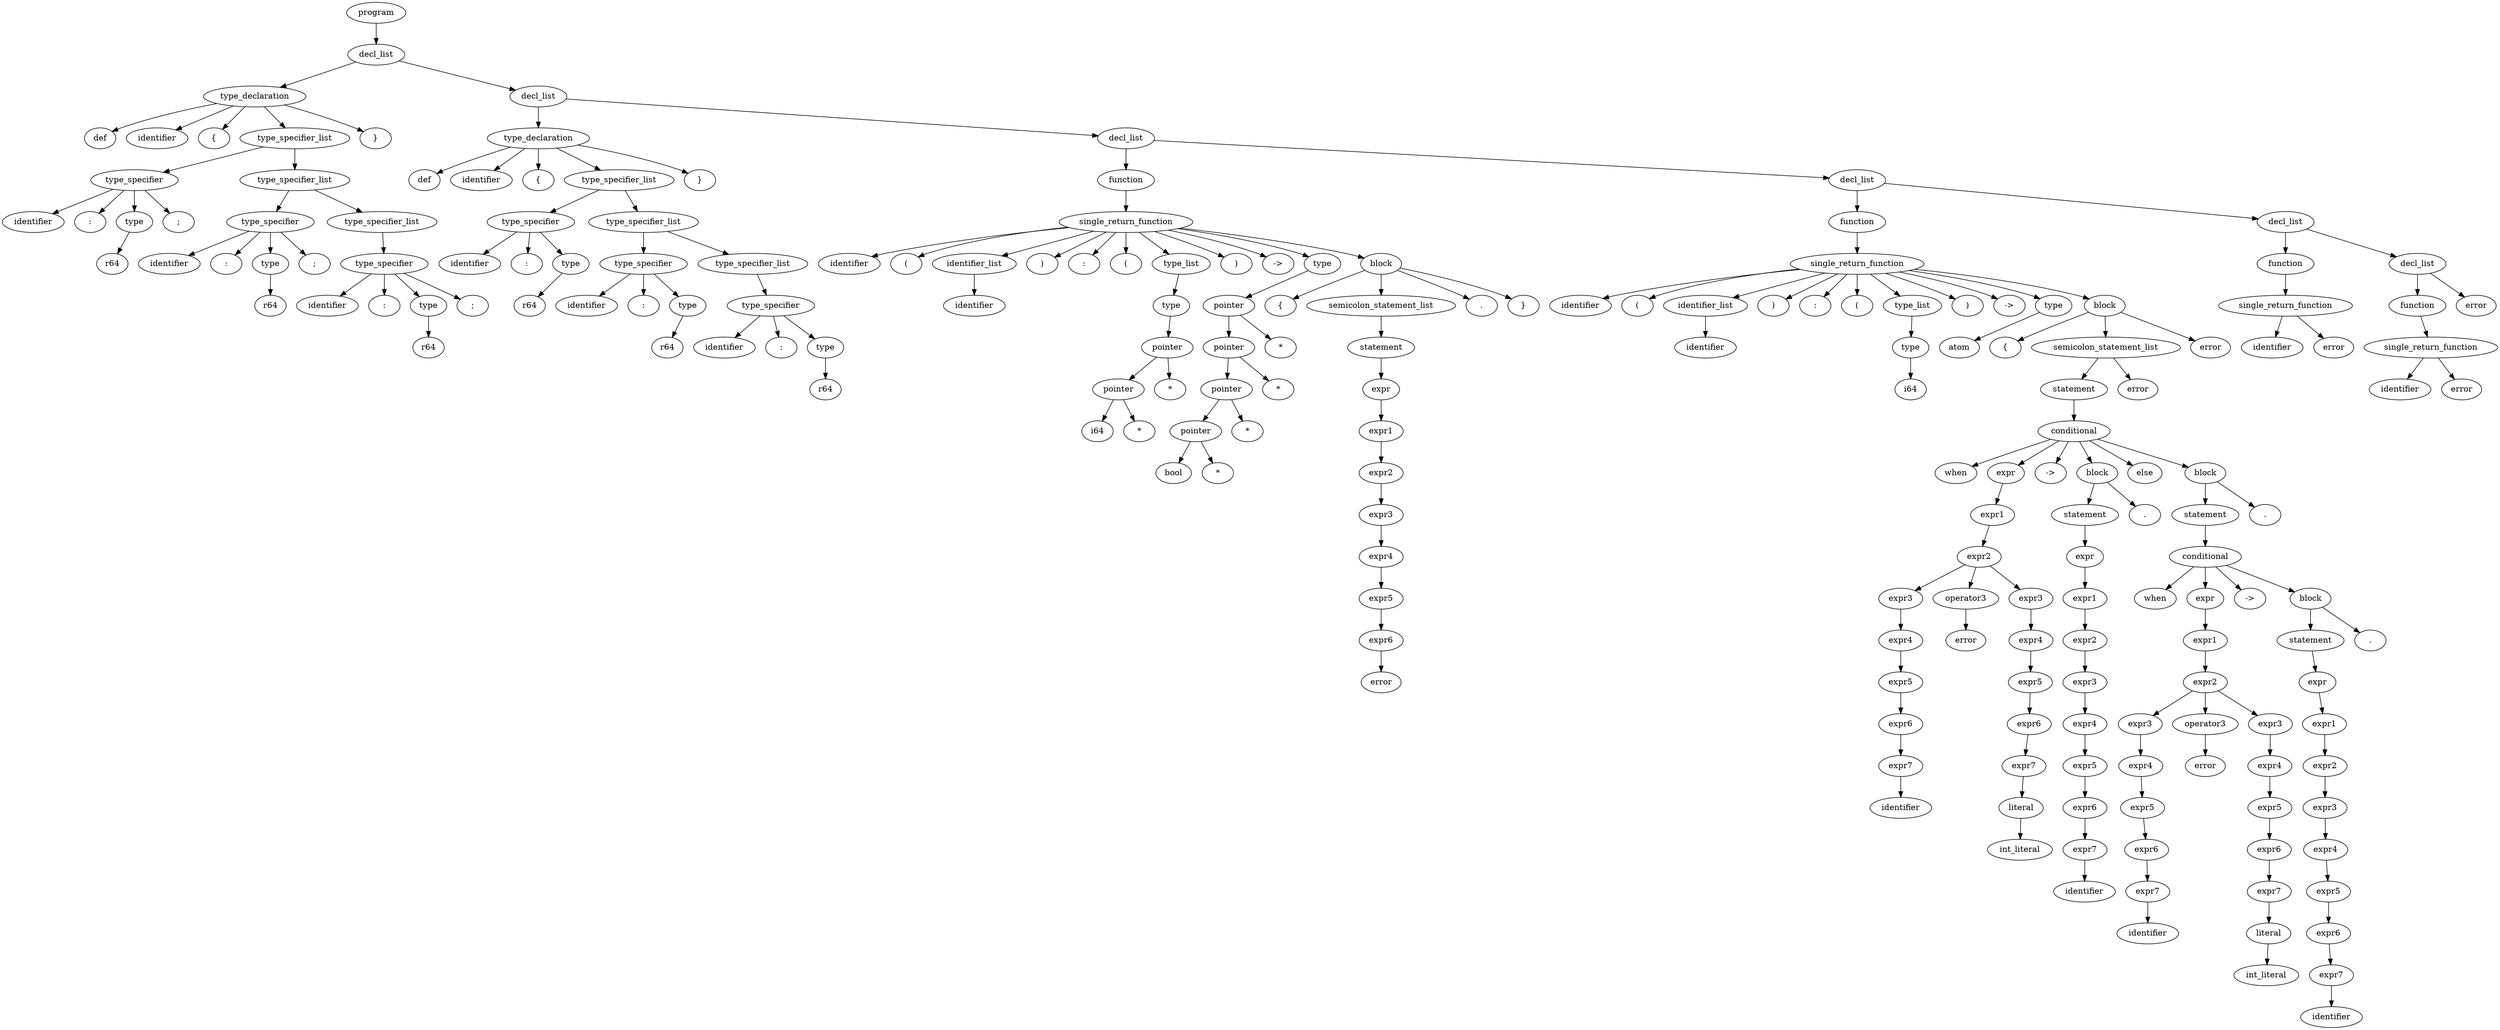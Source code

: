 digraph ast
{
	node1 [label="program"];
	node1 -> node2;
	node2 [label="decl_list"];
	node2 -> node3;
	node3 [label="type_declaration"];
	node3 -> node4;
	node4 [label="def"];
	node3 -> node5;
	node5 [label="identifier"];
	node3 -> node6;
	node6 [label="{"];
	node3 -> node7;
	node7 [label="type_specifier_list"];
	node7 -> node8;
	node8 [label="type_specifier"];
	node8 -> node9;
	node9 [label="identifier"];
	node8 -> node10;
	node10 [label=":"];
	node8 -> node11;
	node11 [label="type"];
	node11 -> node12;
	node12 [label="r64"];
	node8 -> node13;
	node13 [label=";"];
	node7 -> node14;
	node14 [label="type_specifier_list"];
	node14 -> node15;
	node15 [label="type_specifier"];
	node15 -> node16;
	node16 [label="identifier"];
	node15 -> node17;
	node17 [label=":"];
	node15 -> node18;
	node18 [label="type"];
	node18 -> node19;
	node19 [label="r64"];
	node15 -> node20;
	node20 [label=";"];
	node14 -> node21;
	node21 [label="type_specifier_list"];
	node21 -> node22;
	node22 [label="type_specifier"];
	node22 -> node23;
	node23 [label="identifier"];
	node22 -> node24;
	node24 [label=":"];
	node22 -> node25;
	node25 [label="type"];
	node25 -> node26;
	node26 [label="r64"];
	node22 -> node27;
	node27 [label=";"];
	node3 -> node28;
	node28 [label="}"];
	node2 -> node29;
	node29 [label="decl_list"];
	node29 -> node30;
	node30 [label="type_declaration"];
	node30 -> node31;
	node31 [label="def"];
	node30 -> node32;
	node32 [label="identifier"];
	node30 -> node33;
	node33 [label="{"];
	node30 -> node34;
	node34 [label="type_specifier_list"];
	node34 -> node35;
	node35 [label="type_specifier"];
	node35 -> node36;
	node36 [label="identifier"];
	node35 -> node37;
	node37 [label=":"];
	node35 -> node38;
	node38 [label="type"];
	node38 -> node39;
	node39 [label="r64"];
	node34 -> node40;
	node40 [label="type_specifier_list"];
	node40 -> node41;
	node41 [label="type_specifier"];
	node41 -> node42;
	node42 [label="identifier"];
	node41 -> node43;
	node43 [label=":"];
	node41 -> node44;
	node44 [label="type"];
	node44 -> node45;
	node45 [label="r64"];
	node40 -> node46;
	node46 [label="type_specifier_list"];
	node46 -> node47;
	node47 [label="type_specifier"];
	node47 -> node48;
	node48 [label="identifier"];
	node47 -> node49;
	node49 [label=":"];
	node47 -> node50;
	node50 [label="type"];
	node50 -> node51;
	node51 [label="r64"];
	node30 -> node52;
	node52 [label="}"];
	node29 -> node53;
	node53 [label="decl_list"];
	node53 -> node54;
	node54 [label="function"];
	node54 -> node55;
	node55 [label="single_return_function"];
	node55 -> node56;
	node56 [label="identifier"];
	node55 -> node57;
	node57 [label="("];
	node55 -> node58;
	node58 [label="identifier_list"];
	node58 -> node59;
	node59 [label="identifier"];
	node55 -> node60;
	node60 [label=")"];
	node55 -> node61;
	node61 [label=":"];
	node55 -> node62;
	node62 [label="("];
	node55 -> node63;
	node63 [label="type_list"];
	node63 -> node64;
	node64 [label="type"];
	node64 -> node65;
	node65 [label="pointer"];
	node65 -> node66;
	node66 [label="pointer"];
	node66 -> node67;
	node67 [label="i64"];
	node66 -> node68;
	node68 [label="*"];
	node65 -> node69;
	node69 [label="*"];
	node55 -> node70;
	node70 [label=")"];
	node55 -> node71;
	node71 [label="->"];
	node55 -> node72;
	node72 [label="type"];
	node72 -> node73;
	node73 [label="pointer"];
	node73 -> node74;
	node74 [label="pointer"];
	node74 -> node75;
	node75 [label="pointer"];
	node75 -> node76;
	node76 [label="pointer"];
	node76 -> node77;
	node77 [label="bool"];
	node76 -> node78;
	node78 [label="*"];
	node75 -> node79;
	node79 [label="*"];
	node74 -> node80;
	node80 [label="*"];
	node73 -> node81;
	node81 [label="*"];
	node55 -> node82;
	node82 [label="block"];
	node82 -> node83;
	node83 [label="{"];
	node82 -> node84;
	node84 [label="semicolon_statement_list"];
	node84 -> node85;
	node85 [label="statement"];
	node85 -> node86;
	node86 [label="expr"];
	node86 -> node87;
	node87 [label="expr1"];
	node87 -> node88;
	node88 [label="expr2"];
	node88 -> node89;
	node89 [label="expr3"];
	node89 -> node90;
	node90 [label="expr4"];
	node90 -> node91;
	node91 [label="expr5"];
	node91 -> node92;
	node92 [label="expr6"];
	node92 -> node93;
	node93 [label="error"];
	node82 -> node94;
	node94 [label="."];
	node82 -> node95;
	node95 [label="}"];
	node53 -> node96;
	node96 [label="decl_list"];
	node96 -> node97;
	node97 [label="function"];
	node97 -> node98;
	node98 [label="single_return_function"];
	node98 -> node99;
	node99 [label="identifier"];
	node98 -> node100;
	node100 [label="("];
	node98 -> node101;
	node101 [label="identifier_list"];
	node101 -> node102;
	node102 [label="identifier"];
	node98 -> node103;
	node103 [label=")"];
	node98 -> node104;
	node104 [label=":"];
	node98 -> node105;
	node105 [label="("];
	node98 -> node106;
	node106 [label="type_list"];
	node106 -> node107;
	node107 [label="type"];
	node107 -> node108;
	node108 [label="i64"];
	node98 -> node109;
	node109 [label=")"];
	node98 -> node110;
	node110 [label="->"];
	node98 -> node111;
	node111 [label="type"];
	node111 -> node112;
	node112 [label="atom"];
	node98 -> node113;
	node113 [label="block"];
	node113 -> node114;
	node114 [label="{"];
	node113 -> node115;
	node115 [label="semicolon_statement_list"];
	node115 -> node116;
	node116 [label="statement"];
	node116 -> node117;
	node117 [label="conditional"];
	node117 -> node118;
	node118 [label="when"];
	node117 -> node119;
	node119 [label="expr"];
	node119 -> node120;
	node120 [label="expr1"];
	node120 -> node121;
	node121 [label="expr2"];
	node121 -> node122;
	node122 [label="expr3"];
	node122 -> node123;
	node123 [label="expr4"];
	node123 -> node124;
	node124 [label="expr5"];
	node124 -> node125;
	node125 [label="expr6"];
	node125 -> node126;
	node126 [label="expr7"];
	node126 -> node127;
	node127 [label="identifier"];
	node121 -> node128;
	node128 [label="operator3"];
	node128 -> node129;
	node129 [label="error"];
	node121 -> node130;
	node130 [label="expr3"];
	node130 -> node131;
	node131 [label="expr4"];
	node131 -> node132;
	node132 [label="expr5"];
	node132 -> node133;
	node133 [label="expr6"];
	node133 -> node134;
	node134 [label="expr7"];
	node134 -> node135;
	node135 [label="literal"];
	node135 -> node136;
	node136 [label="int_literal"];
	node117 -> node137;
	node137 [label="->"];
	node117 -> node138;
	node138 [label="block"];
	node138 -> node139;
	node139 [label="statement"];
	node139 -> node140;
	node140 [label="expr"];
	node140 -> node141;
	node141 [label="expr1"];
	node141 -> node142;
	node142 [label="expr2"];
	node142 -> node143;
	node143 [label="expr3"];
	node143 -> node144;
	node144 [label="expr4"];
	node144 -> node145;
	node145 [label="expr5"];
	node145 -> node146;
	node146 [label="expr6"];
	node146 -> node147;
	node147 [label="expr7"];
	node147 -> node148;
	node148 [label="identifier"];
	node138 -> node149;
	node149 [label="."];
	node117 -> node150;
	node150 [label="else"];
	node117 -> node151;
	node151 [label="block"];
	node151 -> node152;
	node152 [label="statement"];
	node152 -> node153;
	node153 [label="conditional"];
	node153 -> node154;
	node154 [label="when"];
	node153 -> node155;
	node155 [label="expr"];
	node155 -> node156;
	node156 [label="expr1"];
	node156 -> node157;
	node157 [label="expr2"];
	node157 -> node158;
	node158 [label="expr3"];
	node158 -> node159;
	node159 [label="expr4"];
	node159 -> node160;
	node160 [label="expr5"];
	node160 -> node161;
	node161 [label="expr6"];
	node161 -> node162;
	node162 [label="expr7"];
	node162 -> node163;
	node163 [label="identifier"];
	node157 -> node164;
	node164 [label="operator3"];
	node164 -> node165;
	node165 [label="error"];
	node157 -> node166;
	node166 [label="expr3"];
	node166 -> node167;
	node167 [label="expr4"];
	node167 -> node168;
	node168 [label="expr5"];
	node168 -> node169;
	node169 [label="expr6"];
	node169 -> node170;
	node170 [label="expr7"];
	node170 -> node171;
	node171 [label="literal"];
	node171 -> node172;
	node172 [label="int_literal"];
	node153 -> node173;
	node173 [label="->"];
	node153 -> node174;
	node174 [label="block"];
	node174 -> node175;
	node175 [label="statement"];
	node175 -> node176;
	node176 [label="expr"];
	node176 -> node177;
	node177 [label="expr1"];
	node177 -> node178;
	node178 [label="expr2"];
	node178 -> node179;
	node179 [label="expr3"];
	node179 -> node180;
	node180 [label="expr4"];
	node180 -> node181;
	node181 [label="expr5"];
	node181 -> node182;
	node182 [label="expr6"];
	node182 -> node183;
	node183 [label="expr7"];
	node183 -> node184;
	node184 [label="identifier"];
	node174 -> node185;
	node185 [label="."];
	node151 -> node186;
	node186 [label="."];
	node115 -> node187;
	node187 [label="error"];
	node113 -> node188;
	node188 [label="error"];
	node96 -> node189;
	node189 [label="decl_list"];
	node189 -> node190;
	node190 [label="function"];
	node190 -> node191;
	node191 [label="single_return_function"];
	node191 -> node192;
	node192 [label="identifier"];
	node191 -> node193;
	node193 [label="error"];
	node189 -> node194;
	node194 [label="decl_list"];
	node194 -> node195;
	node195 [label="function"];
	node195 -> node196;
	node196 [label="single_return_function"];
	node196 -> node197;
	node197 [label="identifier"];
	node196 -> node198;
	node198 [label="error"];
	node194 -> node199;
	node199 [label="error"];
}
